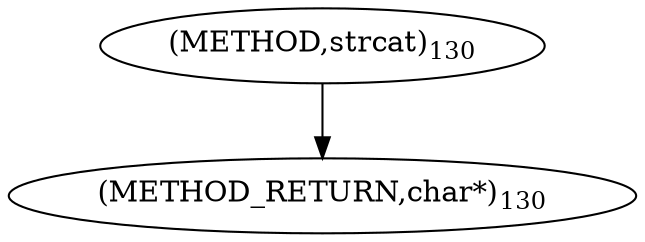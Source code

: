digraph "strcat" {  
"98789" [label = <(METHOD,strcat)<SUB>130</SUB>> ]
"98792" [label = <(METHOD_RETURN,char*)<SUB>130</SUB>> ]
  "98789" -> "98792" 
}
